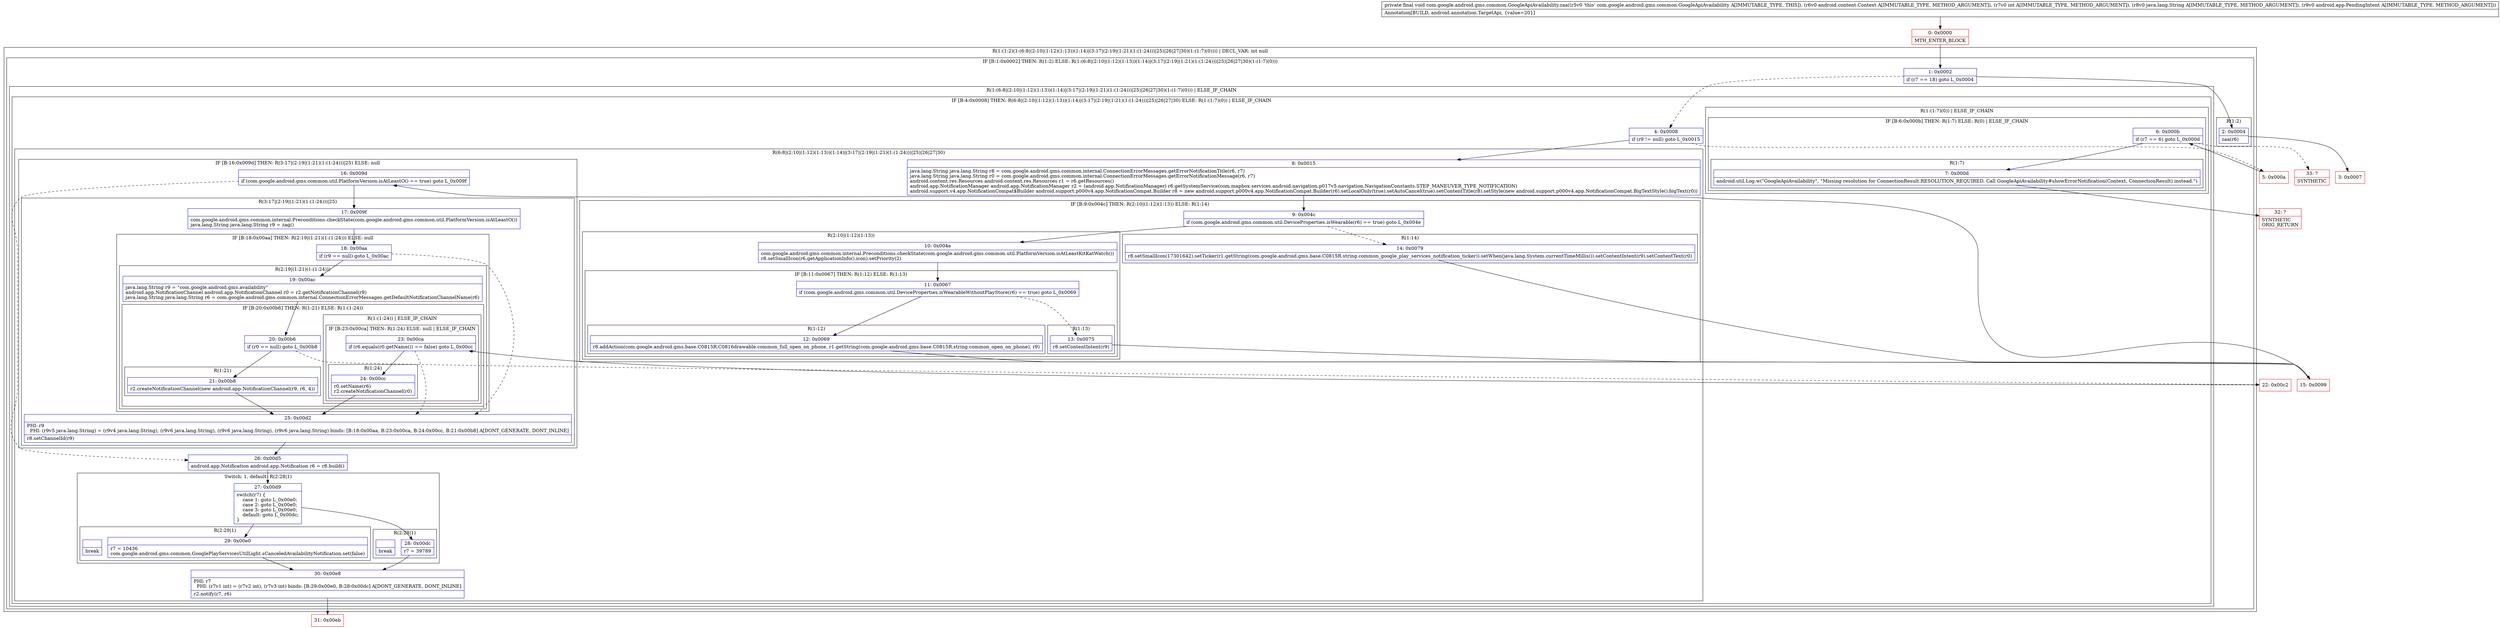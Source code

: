 digraph "CFG forcom.google.android.gms.common.GoogleApiAvailability.zaa(Landroid\/content\/Context;ILjava\/lang\/String;Landroid\/app\/PendingIntent;)V" {
subgraph cluster_Region_64822344 {
label = "R(1:(1:2)(1:(6:8|(2:10|(1:12)(1:13))(1:14)|(3:17|(2:19|(1:21)(1:(1:24)))|25)|26|27|30)(1:(1:7)(0)))) | DECL_VAR: int null\l";
node [shape=record,color=blue];
subgraph cluster_IfRegion_711813316 {
label = "IF [B:1:0x0002] THEN: R(1:2) ELSE: R(1:(6:8|(2:10|(1:12)(1:13))(1:14)|(3:17|(2:19|(1:21)(1:(1:24)))|25)|26|27|30)(1:(1:7)(0)))";
node [shape=record,color=blue];
Node_1 [shape=record,label="{1\:\ 0x0002|if (r7 == 18) goto L_0x0004\l}"];
subgraph cluster_Region_1951113758 {
label = "R(1:2)";
node [shape=record,color=blue];
Node_2 [shape=record,label="{2\:\ 0x0004|zaa(r6)\l}"];
}
subgraph cluster_Region_172559933 {
label = "R(1:(6:8|(2:10|(1:12)(1:13))(1:14)|(3:17|(2:19|(1:21)(1:(1:24)))|25)|26|27|30)(1:(1:7)(0))) | ELSE_IF_CHAIN\l";
node [shape=record,color=blue];
subgraph cluster_IfRegion_1629318240 {
label = "IF [B:4:0x0008] THEN: R(6:8|(2:10|(1:12)(1:13))(1:14)|(3:17|(2:19|(1:21)(1:(1:24)))|25)|26|27|30) ELSE: R(1:(1:7)(0)) | ELSE_IF_CHAIN\l";
node [shape=record,color=blue];
Node_4 [shape=record,label="{4\:\ 0x0008|if (r9 != null) goto L_0x0015\l}"];
subgraph cluster_Region_385098517 {
label = "R(6:8|(2:10|(1:12)(1:13))(1:14)|(3:17|(2:19|(1:21)(1:(1:24)))|25)|26|27|30)";
node [shape=record,color=blue];
Node_8 [shape=record,label="{8\:\ 0x0015|java.lang.String java.lang.String r8 = com.google.android.gms.common.internal.ConnectionErrorMessages.getErrorNotificationTitle(r6, r7)\ljava.lang.String java.lang.String r0 = com.google.android.gms.common.internal.ConnectionErrorMessages.getErrorNotificationMessage(r6, r7)\landroid.content.res.Resources android.content.res.Resources r1 = r6.getResources()\landroid.app.NotificationManager android.app.NotificationManager r2 = (android.app.NotificationManager) r6.getSystemService(com.mapbox.services.android.navigation.p017v5.navigation.NavigationConstants.STEP_MANEUVER_TYPE_NOTIFICATION)\landroid.support.v4.app.NotificationCompat$Builder android.support.p000v4.app.NotificationCompat.Builder r8 = new android.support.p000v4.app.NotificationCompat.Builder(r6).setLocalOnly(true).setAutoCancel(true).setContentTitle(r8).setStyle(new android.support.p000v4.app.NotificationCompat.BigTextStyle().bigText(r0))\l}"];
subgraph cluster_IfRegion_553059279 {
label = "IF [B:9:0x004c] THEN: R(2:10|(1:12)(1:13)) ELSE: R(1:14)";
node [shape=record,color=blue];
Node_9 [shape=record,label="{9\:\ 0x004c|if (com.google.android.gms.common.util.DeviceProperties.isWearable(r6) == true) goto L_0x004e\l}"];
subgraph cluster_Region_1150205219 {
label = "R(2:10|(1:12)(1:13))";
node [shape=record,color=blue];
Node_10 [shape=record,label="{10\:\ 0x004e|com.google.android.gms.common.internal.Preconditions.checkState(com.google.android.gms.common.util.PlatformVersion.isAtLeastKitKatWatch())\lr8.setSmallIcon(r6.getApplicationInfo().icon).setPriority(2)\l}"];
subgraph cluster_IfRegion_151330461 {
label = "IF [B:11:0x0067] THEN: R(1:12) ELSE: R(1:13)";
node [shape=record,color=blue];
Node_11 [shape=record,label="{11\:\ 0x0067|if (com.google.android.gms.common.util.DeviceProperties.isWearableWithoutPlayStore(r6) == true) goto L_0x0069\l}"];
subgraph cluster_Region_172831327 {
label = "R(1:12)";
node [shape=record,color=blue];
Node_12 [shape=record,label="{12\:\ 0x0069|r8.addAction(com.google.android.gms.base.C0815R.C0816drawable.common_full_open_on_phone, r1.getString(com.google.android.gms.base.C0815R.string.common_open_on_phone), r9)\l}"];
}
subgraph cluster_Region_1548446387 {
label = "R(1:13)";
node [shape=record,color=blue];
Node_13 [shape=record,label="{13\:\ 0x0075|r8.setContentIntent(r9)\l}"];
}
}
}
subgraph cluster_Region_520048625 {
label = "R(1:14)";
node [shape=record,color=blue];
Node_14 [shape=record,label="{14\:\ 0x0079|r8.setSmallIcon(17301642).setTicker(r1.getString(com.google.android.gms.base.C0815R.string.common_google_play_services_notification_ticker)).setWhen(java.lang.System.currentTimeMillis()).setContentIntent(r9).setContentText(r0)\l}"];
}
}
subgraph cluster_IfRegion_1266663782 {
label = "IF [B:16:0x009d] THEN: R(3:17|(2:19|(1:21)(1:(1:24)))|25) ELSE: null";
node [shape=record,color=blue];
Node_16 [shape=record,label="{16\:\ 0x009d|if (com.google.android.gms.common.util.PlatformVersion.isAtLeastO() == true) goto L_0x009f\l}"];
subgraph cluster_Region_686898213 {
label = "R(3:17|(2:19|(1:21)(1:(1:24)))|25)";
node [shape=record,color=blue];
Node_17 [shape=record,label="{17\:\ 0x009f|com.google.android.gms.common.internal.Preconditions.checkState(com.google.android.gms.common.util.PlatformVersion.isAtLeastO())\ljava.lang.String java.lang.String r9 = zag()\l}"];
subgraph cluster_IfRegion_752647466 {
label = "IF [B:18:0x00aa] THEN: R(2:19|(1:21)(1:(1:24))) ELSE: null";
node [shape=record,color=blue];
Node_18 [shape=record,label="{18\:\ 0x00aa|if (r9 == null) goto L_0x00ac\l}"];
subgraph cluster_Region_1955432979 {
label = "R(2:19|(1:21)(1:(1:24)))";
node [shape=record,color=blue];
Node_19 [shape=record,label="{19\:\ 0x00ac|java.lang.String r9 = \"com.google.android.gms.availability\"\landroid.app.NotificationChannel android.app.NotificationChannel r0 = r2.getNotificationChannel(r9)\ljava.lang.String java.lang.String r6 = com.google.android.gms.common.internal.ConnectionErrorMessages.getDefaultNotificationChannelName(r6)\l}"];
subgraph cluster_IfRegion_225275008 {
label = "IF [B:20:0x00b6] THEN: R(1:21) ELSE: R(1:(1:24))";
node [shape=record,color=blue];
Node_20 [shape=record,label="{20\:\ 0x00b6|if (r0 == null) goto L_0x00b8\l}"];
subgraph cluster_Region_1129767708 {
label = "R(1:21)";
node [shape=record,color=blue];
Node_21 [shape=record,label="{21\:\ 0x00b8|r2.createNotificationChannel(new android.app.NotificationChannel(r9, r6, 4))\l}"];
}
subgraph cluster_Region_1099684357 {
label = "R(1:(1:24)) | ELSE_IF_CHAIN\l";
node [shape=record,color=blue];
subgraph cluster_IfRegion_231746823 {
label = "IF [B:23:0x00ca] THEN: R(1:24) ELSE: null | ELSE_IF_CHAIN\l";
node [shape=record,color=blue];
Node_23 [shape=record,label="{23\:\ 0x00ca|if (r6.equals(r0.getName()) == false) goto L_0x00cc\l}"];
subgraph cluster_Region_666020928 {
label = "R(1:24)";
node [shape=record,color=blue];
Node_24 [shape=record,label="{24\:\ 0x00cc|r0.setName(r6)\lr2.createNotificationChannel(r0)\l}"];
}
}
}
}
}
}
Node_25 [shape=record,label="{25\:\ 0x00d2|PHI: r9 \l  PHI: (r9v5 java.lang.String) = (r9v4 java.lang.String), (r9v6 java.lang.String), (r9v6 java.lang.String), (r9v6 java.lang.String) binds: [B:18:0x00aa, B:23:0x00ca, B:24:0x00cc, B:21:0x00b8] A[DONT_GENERATE, DONT_INLINE]\l|r8.setChannelId(r9)\l}"];
}
}
Node_26 [shape=record,label="{26\:\ 0x00d5|android.app.Notification android.app.Notification r6 = r8.build()\l}"];
subgraph cluster_SwitchRegion_1501188224 {
label = "Switch: 1, default: R(2:28|1)";
node [shape=record,color=blue];
Node_27 [shape=record,label="{27\:\ 0x00d9|switch(r7) \{\l    case 1: goto L_0x00e0;\l    case 2: goto L_0x00e0;\l    case 3: goto L_0x00e0;\l    default: goto L_0x00dc;\l\}\l}"];
subgraph cluster_Region_445859287 {
label = "R(2:29|1)";
node [shape=record,color=blue];
Node_29 [shape=record,label="{29\:\ 0x00e0|r7 = 10436\lcom.google.android.gms.common.GooglePlayServicesUtilLight.sCanceledAvailabilityNotification.set(false)\l}"];
Node_InsnContainer_2024426692 [shape=record,label="{|break\l}"];
}
subgraph cluster_Region_725980163 {
label = "R(2:28|1)";
node [shape=record,color=blue];
Node_28 [shape=record,label="{28\:\ 0x00dc|r7 = 39789\l}"];
Node_InsnContainer_1298912838 [shape=record,label="{|break\l}"];
}
}
Node_30 [shape=record,label="{30\:\ 0x00e8|PHI: r7 \l  PHI: (r7v1 int) = (r7v2 int), (r7v3 int) binds: [B:29:0x00e0, B:28:0x00dc] A[DONT_GENERATE, DONT_INLINE]\l|r2.notify(r7, r6)\l}"];
}
subgraph cluster_Region_1387230748 {
label = "R(1:(1:7)(0)) | ELSE_IF_CHAIN\l";
node [shape=record,color=blue];
subgraph cluster_IfRegion_1499120281 {
label = "IF [B:6:0x000b] THEN: R(1:7) ELSE: R(0) | ELSE_IF_CHAIN\l";
node [shape=record,color=blue];
Node_6 [shape=record,label="{6\:\ 0x000b|if (r7 == 6) goto L_0x000d\l}"];
subgraph cluster_Region_1933343002 {
label = "R(1:7)";
node [shape=record,color=blue];
Node_7 [shape=record,label="{7\:\ 0x000d|android.util.Log.w(\"GoogleApiAvailability\", \"Missing resolution for ConnectionResult.RESOLUTION_REQUIRED. Call GoogleApiAvailability#showErrorNotification(Context, ConnectionResult) instead.\")\l}"];
}
subgraph cluster_Region_1626753245 {
label = "R(0)";
node [shape=record,color=blue];
}
}
}
}
}
}
}
Node_0 [shape=record,color=red,label="{0\:\ 0x0000|MTH_ENTER_BLOCK\l}"];
Node_3 [shape=record,color=red,label="{3\:\ 0x0007}"];
Node_5 [shape=record,color=red,label="{5\:\ 0x000a}"];
Node_15 [shape=record,color=red,label="{15\:\ 0x0099}"];
Node_22 [shape=record,color=red,label="{22\:\ 0x00c2}"];
Node_31 [shape=record,color=red,label="{31\:\ 0x00eb}"];
Node_32 [shape=record,color=red,label="{32\:\ ?|SYNTHETIC\lORIG_RETURN\l}"];
Node_33 [shape=record,color=red,label="{33\:\ ?|SYNTHETIC\l}"];
MethodNode[shape=record,label="{private final void com.google.android.gms.common.GoogleApiAvailability.zaa((r5v0 'this' com.google.android.gms.common.GoogleApiAvailability A[IMMUTABLE_TYPE, THIS]), (r6v0 android.content.Context A[IMMUTABLE_TYPE, METHOD_ARGUMENT]), (r7v0 int A[IMMUTABLE_TYPE, METHOD_ARGUMENT]), (r8v0 java.lang.String A[IMMUTABLE_TYPE, METHOD_ARGUMENT]), (r9v0 android.app.PendingIntent A[IMMUTABLE_TYPE, METHOD_ARGUMENT]))  | Annotation[BUILD, android.annotation.TargetApi, \{value=20\}]\l}"];
MethodNode -> Node_0;
Node_1 -> Node_2;
Node_1 -> Node_4[style=dashed];
Node_2 -> Node_3;
Node_4 -> Node_5[style=dashed];
Node_4 -> Node_8;
Node_8 -> Node_9;
Node_9 -> Node_10;
Node_9 -> Node_14[style=dashed];
Node_10 -> Node_11;
Node_11 -> Node_12;
Node_11 -> Node_13[style=dashed];
Node_12 -> Node_15;
Node_13 -> Node_15;
Node_14 -> Node_15;
Node_16 -> Node_17;
Node_16 -> Node_26[style=dashed];
Node_17 -> Node_18;
Node_18 -> Node_19;
Node_18 -> Node_25[style=dashed];
Node_19 -> Node_20;
Node_20 -> Node_21;
Node_20 -> Node_22[style=dashed];
Node_21 -> Node_25;
Node_23 -> Node_24;
Node_23 -> Node_25[style=dashed];
Node_24 -> Node_25;
Node_25 -> Node_26;
Node_26 -> Node_27;
Node_27 -> Node_28;
Node_27 -> Node_29;
Node_29 -> Node_30;
Node_28 -> Node_30;
Node_30 -> Node_31;
Node_6 -> Node_7;
Node_6 -> Node_33[style=dashed];
Node_7 -> Node_32;
Node_0 -> Node_1;
Node_5 -> Node_6;
Node_15 -> Node_16;
Node_22 -> Node_23;
}

